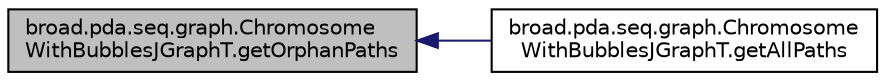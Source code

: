 digraph "broad.pda.seq.graph.ChromosomeWithBubblesJGraphT.getOrphanPaths"
{
  edge [fontname="Helvetica",fontsize="10",labelfontname="Helvetica",labelfontsize="10"];
  node [fontname="Helvetica",fontsize="10",shape=record];
  rankdir="LR";
  Node1 [label="broad.pda.seq.graph.Chromosome\lWithBubblesJGraphT.getOrphanPaths",height=0.2,width=0.4,color="black", fillcolor="grey75", style="filled" fontcolor="black"];
  Node1 -> Node2 [dir="back",color="midnightblue",fontsize="10",style="solid",fontname="Helvetica"];
  Node2 [label="broad.pda.seq.graph.Chromosome\lWithBubblesJGraphT.getAllPaths",height=0.2,width=0.4,color="black", fillcolor="white", style="filled",URL="$classbroad_1_1pda_1_1seq_1_1graph_1_1_chromosome_with_bubbles_j_graph_t.html#a3cc78f0b8d52ca70104190effddf8ba1"];
}
